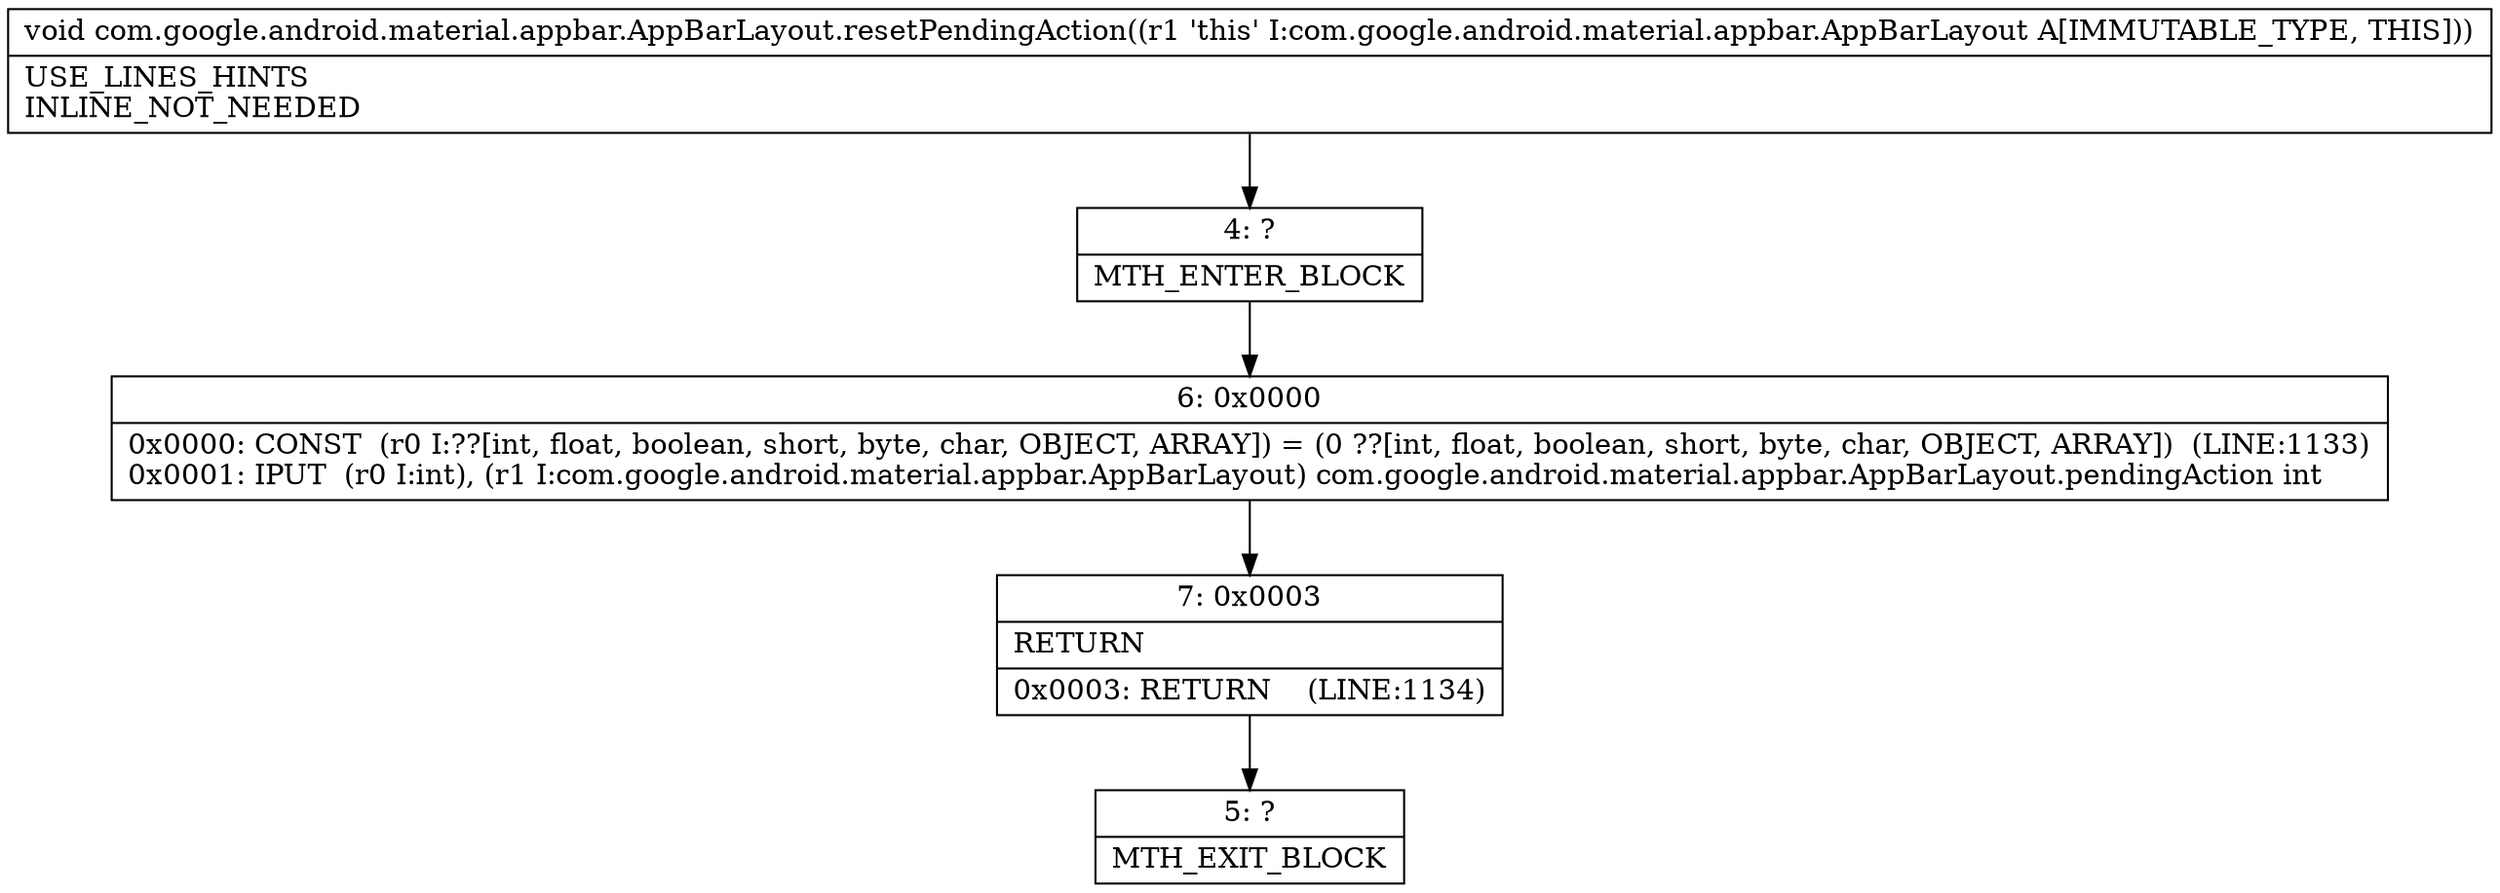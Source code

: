 digraph "CFG forcom.google.android.material.appbar.AppBarLayout.resetPendingAction()V" {
Node_4 [shape=record,label="{4\:\ ?|MTH_ENTER_BLOCK\l}"];
Node_6 [shape=record,label="{6\:\ 0x0000|0x0000: CONST  (r0 I:??[int, float, boolean, short, byte, char, OBJECT, ARRAY]) = (0 ??[int, float, boolean, short, byte, char, OBJECT, ARRAY])  (LINE:1133)\l0x0001: IPUT  (r0 I:int), (r1 I:com.google.android.material.appbar.AppBarLayout) com.google.android.material.appbar.AppBarLayout.pendingAction int \l}"];
Node_7 [shape=record,label="{7\:\ 0x0003|RETURN\l|0x0003: RETURN    (LINE:1134)\l}"];
Node_5 [shape=record,label="{5\:\ ?|MTH_EXIT_BLOCK\l}"];
MethodNode[shape=record,label="{void com.google.android.material.appbar.AppBarLayout.resetPendingAction((r1 'this' I:com.google.android.material.appbar.AppBarLayout A[IMMUTABLE_TYPE, THIS]))  | USE_LINES_HINTS\lINLINE_NOT_NEEDED\l}"];
MethodNode -> Node_4;Node_4 -> Node_6;
Node_6 -> Node_7;
Node_7 -> Node_5;
}


